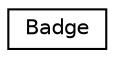 digraph "Graphical Class Hierarchy"
{
  edge [fontname="Helvetica",fontsize="10",labelfontname="Helvetica",labelfontsize="10"];
  node [fontname="Helvetica",fontsize="10",shape=record];
  rankdir="LR";
  Node0 [label="Badge",height=0.2,width=0.4,color="black", fillcolor="white", style="filled",URL="$classBadge.html"];
}
